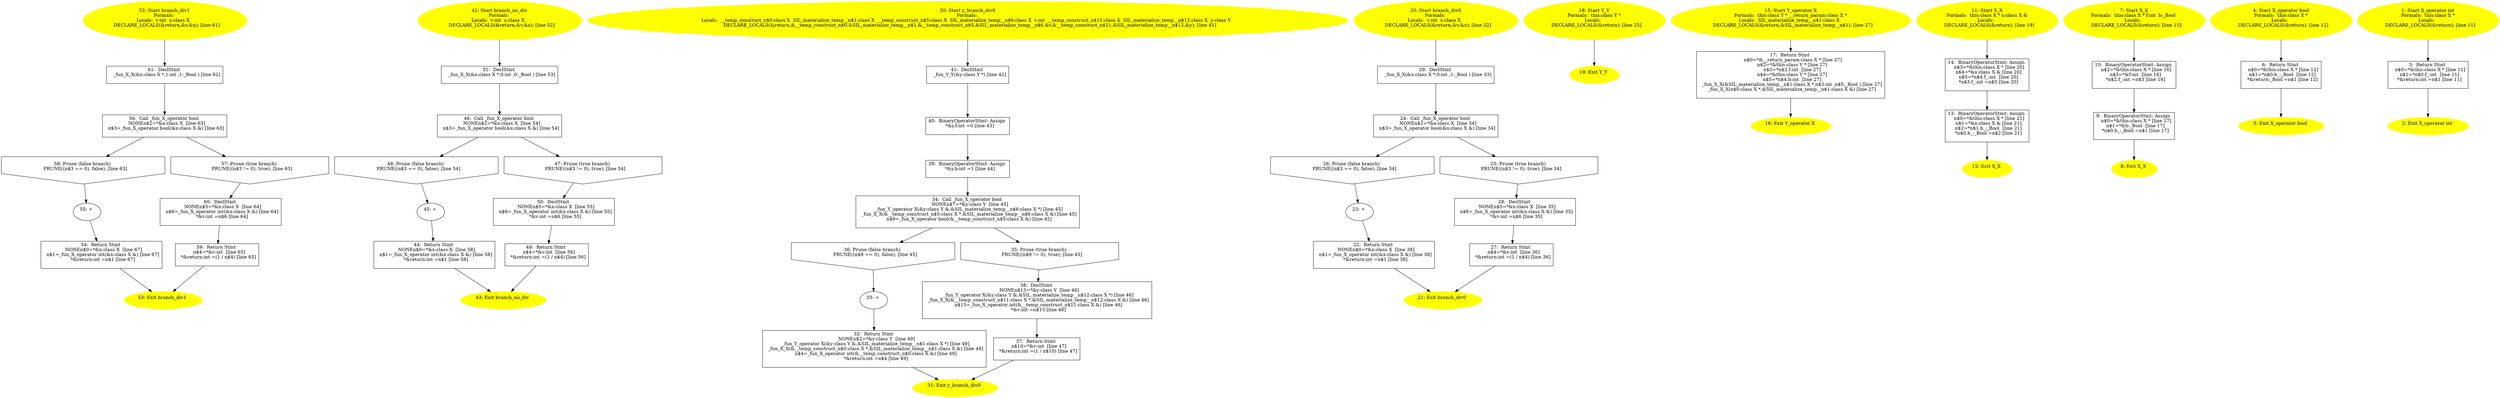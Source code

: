 /* @generated */
digraph iCFG {
61 [label="61:  DeclStmt \n   _fun_X_X(&x:class X *,1:int ,1:_Bool ) [line 62]\n " shape="box"]
	

	 61 -> 56 ;
60 [label="60:  DeclStmt \n   NONEn$5=*&x:class X  [line 64]\n  n$6=_fun_X_operator int(&x:class X &) [line 64]\n  *&v:int =n$6 [line 64]\n " shape="box"]
	

	 60 -> 59 ;
59 [label="59:  Return Stmt \n   n$4=*&v:int  [line 65]\n  *&return:int =(1 / n$4) [line 65]\n " shape="box"]
	

	 59 -> 53 ;
58 [label="58: Prune (false branch) \n   PRUNE((n$3 == 0), false); [line 63]\n " shape="invhouse"]
	

	 58 -> 55 ;
57 [label="57: Prune (true branch) \n   PRUNE((n$3 != 0), true); [line 63]\n " shape="invhouse"]
	

	 57 -> 60 ;
56 [label="56:  Call _fun_X_operator bool \n   NONEn$2=*&x:class X  [line 63]\n  n$3=_fun_X_operator bool(&x:class X &) [line 63]\n " shape="box"]
	

	 56 -> 57 ;
	 56 -> 58 ;
55 [label="55: + \n  " ]
	

	 55 -> 54 ;
54 [label="54:  Return Stmt \n   NONEn$0=*&x:class X  [line 67]\n  n$1=_fun_X_operator int(&x:class X &) [line 67]\n  *&return:int =n$1 [line 67]\n " shape="box"]
	

	 54 -> 53 ;
53 [label="53: Exit branch_div1 \n  " color=yellow style=filled]
	

52 [label="52: Start branch_div1\nFormals: \nLocals:  v:int  x:class X  \n   DECLARE_LOCALS(&return,&v,&x); [line 61]\n " color=yellow style=filled]
	

	 52 -> 61 ;
51 [label="51:  DeclStmt \n   _fun_X_X(&x:class X *,0:int ,0:_Bool ) [line 53]\n " shape="box"]
	

	 51 -> 46 ;
50 [label="50:  DeclStmt \n   NONEn$5=*&x:class X  [line 55]\n  n$6=_fun_X_operator int(&x:class X &) [line 55]\n  *&v:int =n$6 [line 55]\n " shape="box"]
	

	 50 -> 49 ;
49 [label="49:  Return Stmt \n   n$4=*&v:int  [line 56]\n  *&return:int =(1 / n$4) [line 56]\n " shape="box"]
	

	 49 -> 43 ;
48 [label="48: Prune (false branch) \n   PRUNE((n$3 == 0), false); [line 54]\n " shape="invhouse"]
	

	 48 -> 45 ;
47 [label="47: Prune (true branch) \n   PRUNE((n$3 != 0), true); [line 54]\n " shape="invhouse"]
	

	 47 -> 50 ;
46 [label="46:  Call _fun_X_operator bool \n   NONEn$2=*&x:class X  [line 54]\n  n$3=_fun_X_operator bool(&x:class X &) [line 54]\n " shape="box"]
	

	 46 -> 47 ;
	 46 -> 48 ;
45 [label="45: + \n  " ]
	

	 45 -> 44 ;
44 [label="44:  Return Stmt \n   NONEn$0=*&x:class X  [line 58]\n  n$1=_fun_X_operator int(&x:class X &) [line 58]\n  *&return:int =n$1 [line 58]\n " shape="box"]
	

	 44 -> 43 ;
43 [label="43: Exit branch_no_div \n  " color=yellow style=filled]
	

42 [label="42: Start branch_no_div\nFormals: \nLocals:  v:int  x:class X  \n   DECLARE_LOCALS(&return,&v,&x); [line 52]\n " color=yellow style=filled]
	

	 42 -> 51 ;
41 [label="41:  DeclStmt \n   _fun_Y_Y(&y:class Y *) [line 42]\n " shape="box"]
	

	 41 -> 40 ;
40 [label="40:  BinaryOperatorStmt: Assign \n   *&y.f:int =0 [line 43]\n " shape="box"]
	

	 40 -> 39 ;
39 [label="39:  BinaryOperatorStmt: Assign \n   *&y.b:int =1 [line 44]\n " shape="box"]
	

	 39 -> 34 ;
38 [label="38:  DeclStmt \n   NONEn$13=*&y:class Y  [line 46]\n  _fun_Y_operator X(&y:class Y &,&SIL_materialize_temp__n$12:class X *) [line 46]\n  _fun_X_X(&__temp_construct_n$11:class X *,&SIL_materialize_temp__n$12:class X &) [line 46]\n  n$15=_fun_X_operator int(&__temp_construct_n$11:class X &) [line 46]\n  *&v:int =n$15 [line 46]\n " shape="box"]
	

	 38 -> 37 ;
37 [label="37:  Return Stmt \n   n$10=*&v:int  [line 47]\n  *&return:int =(1 / n$10) [line 47]\n " shape="box"]
	

	 37 -> 31 ;
36 [label="36: Prune (false branch) \n   PRUNE((n$9 == 0), false); [line 45]\n " shape="invhouse"]
	

	 36 -> 33 ;
35 [label="35: Prune (true branch) \n   PRUNE((n$9 != 0), true); [line 45]\n " shape="invhouse"]
	

	 35 -> 38 ;
34 [label="34:  Call _fun_X_operator bool \n   NONEn$7=*&y:class Y  [line 45]\n  _fun_Y_operator X(&y:class Y &,&SIL_materialize_temp__n$6:class X *) [line 45]\n  _fun_X_X(&__temp_construct_n$5:class X *,&SIL_materialize_temp__n$6:class X &) [line 45]\n  n$9=_fun_X_operator bool(&__temp_construct_n$5:class X &) [line 45]\n " shape="box"]
	

	 34 -> 35 ;
	 34 -> 36 ;
33 [label="33: + \n  " ]
	

	 33 -> 32 ;
32 [label="32:  Return Stmt \n   NONEn$2=*&y:class Y  [line 49]\n  _fun_Y_operator X(&y:class Y &,&SIL_materialize_temp__n$1:class X *) [line 49]\n  _fun_X_X(&__temp_construct_n$0:class X *,&SIL_materialize_temp__n$1:class X &) [line 49]\n  n$4=_fun_X_operator int(&__temp_construct_n$0:class X &) [line 49]\n  *&return:int =n$4 [line 49]\n " shape="box"]
	

	 32 -> 31 ;
31 [label="31: Exit y_branch_div0 \n  " color=yellow style=filled]
	

30 [label="30: Start y_branch_div0\nFormals: \nLocals:  __temp_construct_n$0:class X  SIL_materialize_temp__n$1:class X  __temp_construct_n$5:class X  SIL_materialize_temp__n$6:class X  v:int  __temp_construct_n$11:class X  SIL_materialize_temp__n$12:class X  y:class Y  \n   DECLARE_LOCALS(&return,&__temp_construct_n$0,&SIL_materialize_temp__n$1,&__temp_construct_n$5,&SIL_materialize_temp__n$6,&v,&__temp_construct_n$11,&SIL_materialize_temp__n$12,&y); [line 41]\n " color=yellow style=filled]
	

	 30 -> 41 ;
29 [label="29:  DeclStmt \n   _fun_X_X(&x:class X *,0:int ,1:_Bool ) [line 33]\n " shape="box"]
	

	 29 -> 24 ;
28 [label="28:  DeclStmt \n   NONEn$5=*&x:class X  [line 35]\n  n$6=_fun_X_operator int(&x:class X &) [line 35]\n  *&v:int =n$6 [line 35]\n " shape="box"]
	

	 28 -> 27 ;
27 [label="27:  Return Stmt \n   n$4=*&v:int  [line 36]\n  *&return:int =(1 / n$4) [line 36]\n " shape="box"]
	

	 27 -> 21 ;
26 [label="26: Prune (false branch) \n   PRUNE((n$3 == 0), false); [line 34]\n " shape="invhouse"]
	

	 26 -> 23 ;
25 [label="25: Prune (true branch) \n   PRUNE((n$3 != 0), true); [line 34]\n " shape="invhouse"]
	

	 25 -> 28 ;
24 [label="24:  Call _fun_X_operator bool \n   NONEn$2=*&x:class X  [line 34]\n  n$3=_fun_X_operator bool(&x:class X &) [line 34]\n " shape="box"]
	

	 24 -> 25 ;
	 24 -> 26 ;
23 [label="23: + \n  " ]
	

	 23 -> 22 ;
22 [label="22:  Return Stmt \n   NONEn$0=*&x:class X  [line 38]\n  n$1=_fun_X_operator int(&x:class X &) [line 38]\n  *&return:int =n$1 [line 38]\n " shape="box"]
	

	 22 -> 21 ;
21 [label="21: Exit branch_div0 \n  " color=yellow style=filled]
	

20 [label="20: Start branch_div0\nFormals: \nLocals:  v:int  x:class X  \n   DECLARE_LOCALS(&return,&v,&x); [line 32]\n " color=yellow style=filled]
	

	 20 -> 29 ;
19 [label="19: Exit Y_Y \n  " color=yellow style=filled]
	

18 [label="18: Start Y_Y\nFormals:  this:class Y *\nLocals:  \n   DECLARE_LOCALS(&return); [line 25]\n " color=yellow style=filled]
	

	 18 -> 19 ;
17 [label="17:  Return Stmt \n   n$0=*&__return_param:class X * [line 27]\n  n$2=*&this:class Y * [line 27]\n  n$3=*n$2.f:int  [line 27]\n  n$4=*&this:class Y * [line 27]\n  n$5=*n$4.b:int  [line 27]\n  _fun_X_X(&SIL_materialize_temp__n$1:class X *,n$3:int ,n$5:_Bool ) [line 27]\n  _fun_X_X(n$0:class X *,&SIL_materialize_temp__n$1:class X &) [line 27]\n " shape="box"]
	

	 17 -> 16 ;
16 [label="16: Exit Y_operator X \n  " color=yellow style=filled]
	

15 [label="15: Start Y_operator X\nFormals:  this:class Y * __return_param:class X *\nLocals:  SIL_materialize_temp__n$1:class X  \n   DECLARE_LOCALS(&return,&SIL_materialize_temp__n$1); [line 27]\n " color=yellow style=filled]
	

	 15 -> 17 ;
14 [label="14:  BinaryOperatorStmt: Assign \n   n$3=*&this:class X * [line 20]\n  n$4=*&x:class X & [line 20]\n  n$5=*n$4.f_:int  [line 20]\n  *n$3.f_:int =n$5 [line 20]\n " shape="box"]
	

	 14 -> 13 ;
13 [label="13:  BinaryOperatorStmt: Assign \n   n$0=*&this:class X * [line 21]\n  n$1=*&x:class X & [line 21]\n  n$2=*n$1.b_:_Bool  [line 21]\n  *n$0.b_:_Bool =n$2 [line 21]\n " shape="box"]
	

	 13 -> 12 ;
12 [label="12: Exit X_X \n  " color=yellow style=filled]
	

11 [label="11: Start X_X\nFormals:  this:class X * x:class X &\nLocals:  \n   DECLARE_LOCALS(&return); [line 19]\n " color=yellow style=filled]
	

	 11 -> 14 ;
10 [label="10:  BinaryOperatorStmt: Assign \n   n$2=*&this:class X * [line 16]\n  n$3=*&f:int  [line 16]\n  *n$2.f_:int =n$3 [line 16]\n " shape="box"]
	

	 10 -> 9 ;
9 [label="9:  BinaryOperatorStmt: Assign \n   n$0=*&this:class X * [line 17]\n  n$1=*&b:_Bool  [line 17]\n  *n$0.b_:_Bool =n$1 [line 17]\n " shape="box"]
	

	 9 -> 8 ;
8 [label="8: Exit X_X \n  " color=yellow style=filled]
	

7 [label="7: Start X_X\nFormals:  this:class X * f:int  b:_Bool \nLocals:  \n   DECLARE_LOCALS(&return); [line 15]\n " color=yellow style=filled]
	

	 7 -> 10 ;
6 [label="6:  Return Stmt \n   n$0=*&this:class X * [line 12]\n  n$1=*n$0.b_:_Bool  [line 12]\n  *&return:_Bool =n$1 [line 12]\n " shape="box"]
	

	 6 -> 5 ;
5 [label="5: Exit X_operator bool \n  " color=yellow style=filled]
	

4 [label="4: Start X_operator bool\nFormals:  this:class X *\nLocals:  \n   DECLARE_LOCALS(&return); [line 12]\n " color=yellow style=filled]
	

	 4 -> 6 ;
3 [label="3:  Return Stmt \n   n$0=*&this:class X * [line 11]\n  n$1=*n$0.f_:int  [line 11]\n  *&return:int =n$1 [line 11]\n " shape="box"]
	

	 3 -> 2 ;
2 [label="2: Exit X_operator int \n  " color=yellow style=filled]
	

1 [label="1: Start X_operator int\nFormals:  this:class X *\nLocals:  \n   DECLARE_LOCALS(&return); [line 11]\n " color=yellow style=filled]
	

	 1 -> 3 ;
}
